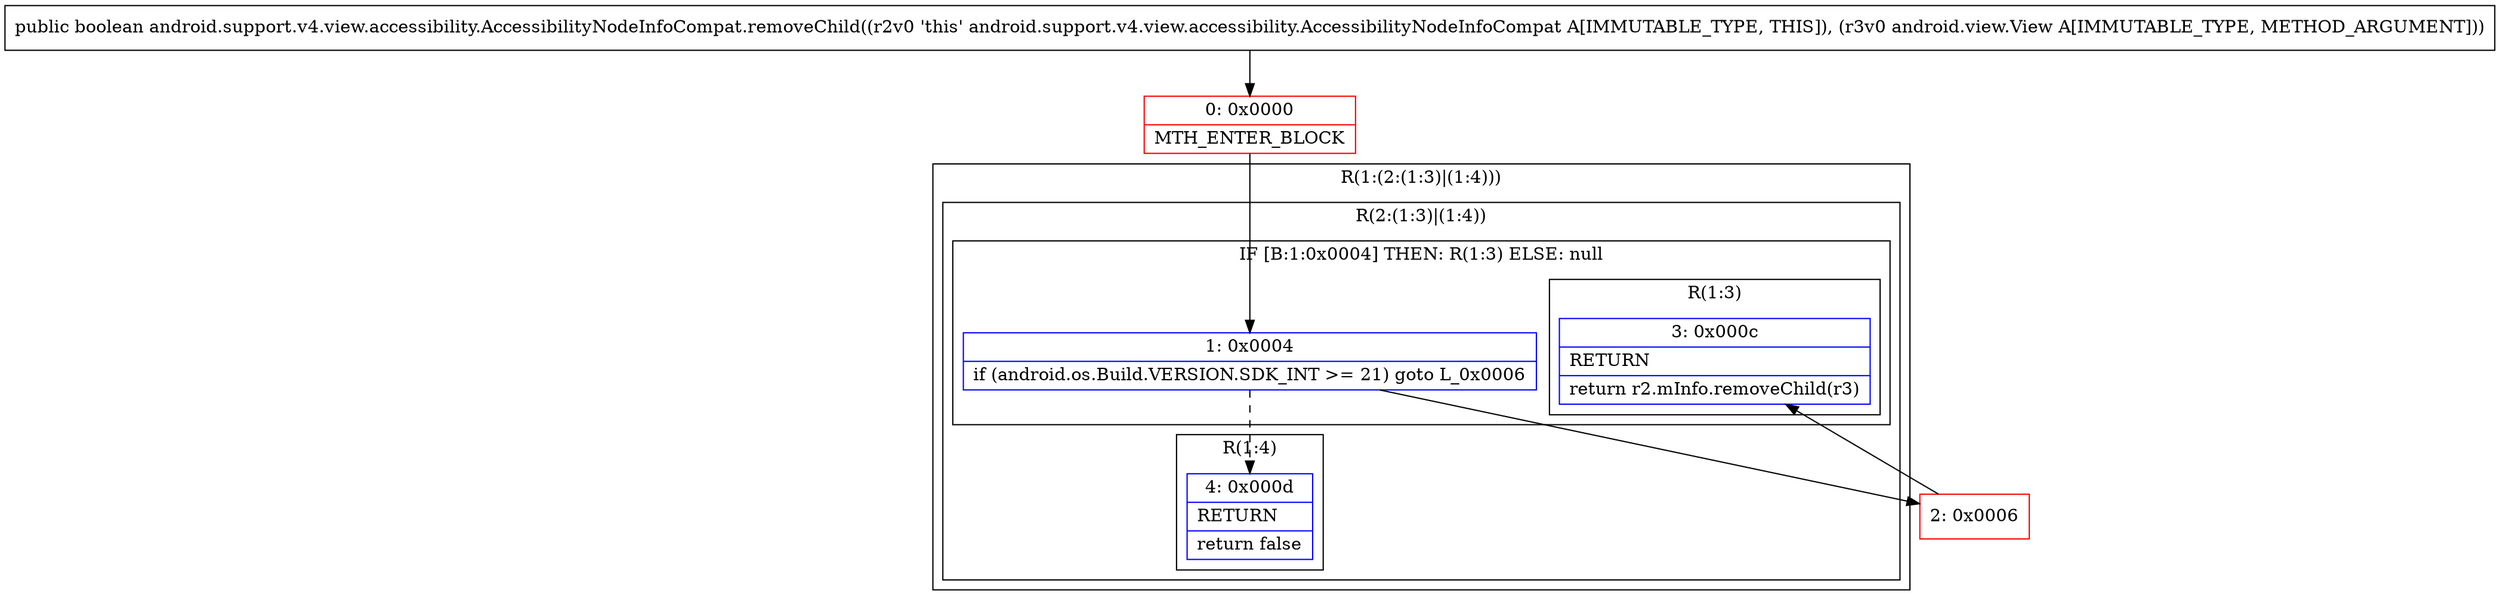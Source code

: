 digraph "CFG forandroid.support.v4.view.accessibility.AccessibilityNodeInfoCompat.removeChild(Landroid\/view\/View;)Z" {
subgraph cluster_Region_1786305139 {
label = "R(1:(2:(1:3)|(1:4)))";
node [shape=record,color=blue];
subgraph cluster_Region_1809765670 {
label = "R(2:(1:3)|(1:4))";
node [shape=record,color=blue];
subgraph cluster_IfRegion_1683574585 {
label = "IF [B:1:0x0004] THEN: R(1:3) ELSE: null";
node [shape=record,color=blue];
Node_1 [shape=record,label="{1\:\ 0x0004|if (android.os.Build.VERSION.SDK_INT \>= 21) goto L_0x0006\l}"];
subgraph cluster_Region_527221672 {
label = "R(1:3)";
node [shape=record,color=blue];
Node_3 [shape=record,label="{3\:\ 0x000c|RETURN\l|return r2.mInfo.removeChild(r3)\l}"];
}
}
subgraph cluster_Region_871053684 {
label = "R(1:4)";
node [shape=record,color=blue];
Node_4 [shape=record,label="{4\:\ 0x000d|RETURN\l|return false\l}"];
}
}
}
Node_0 [shape=record,color=red,label="{0\:\ 0x0000|MTH_ENTER_BLOCK\l}"];
Node_2 [shape=record,color=red,label="{2\:\ 0x0006}"];
MethodNode[shape=record,label="{public boolean android.support.v4.view.accessibility.AccessibilityNodeInfoCompat.removeChild((r2v0 'this' android.support.v4.view.accessibility.AccessibilityNodeInfoCompat A[IMMUTABLE_TYPE, THIS]), (r3v0 android.view.View A[IMMUTABLE_TYPE, METHOD_ARGUMENT])) }"];
MethodNode -> Node_0;
Node_1 -> Node_2;
Node_1 -> Node_4[style=dashed];
Node_0 -> Node_1;
Node_2 -> Node_3;
}

